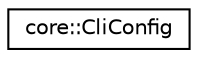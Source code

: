 digraph "Graphical Class Hierarchy"
{
 // LATEX_PDF_SIZE
  edge [fontname="Helvetica",fontsize="10",labelfontname="Helvetica",labelfontsize="10"];
  node [fontname="Helvetica",fontsize="10",shape=record];
  rankdir="LR";
  Node0 [label="core::CliConfig",height=0.2,width=0.4,color="black", fillcolor="white", style="filled",URL="$classcore_1_1CliConfig.html",tooltip="Configuration manipulation routine."];
}
